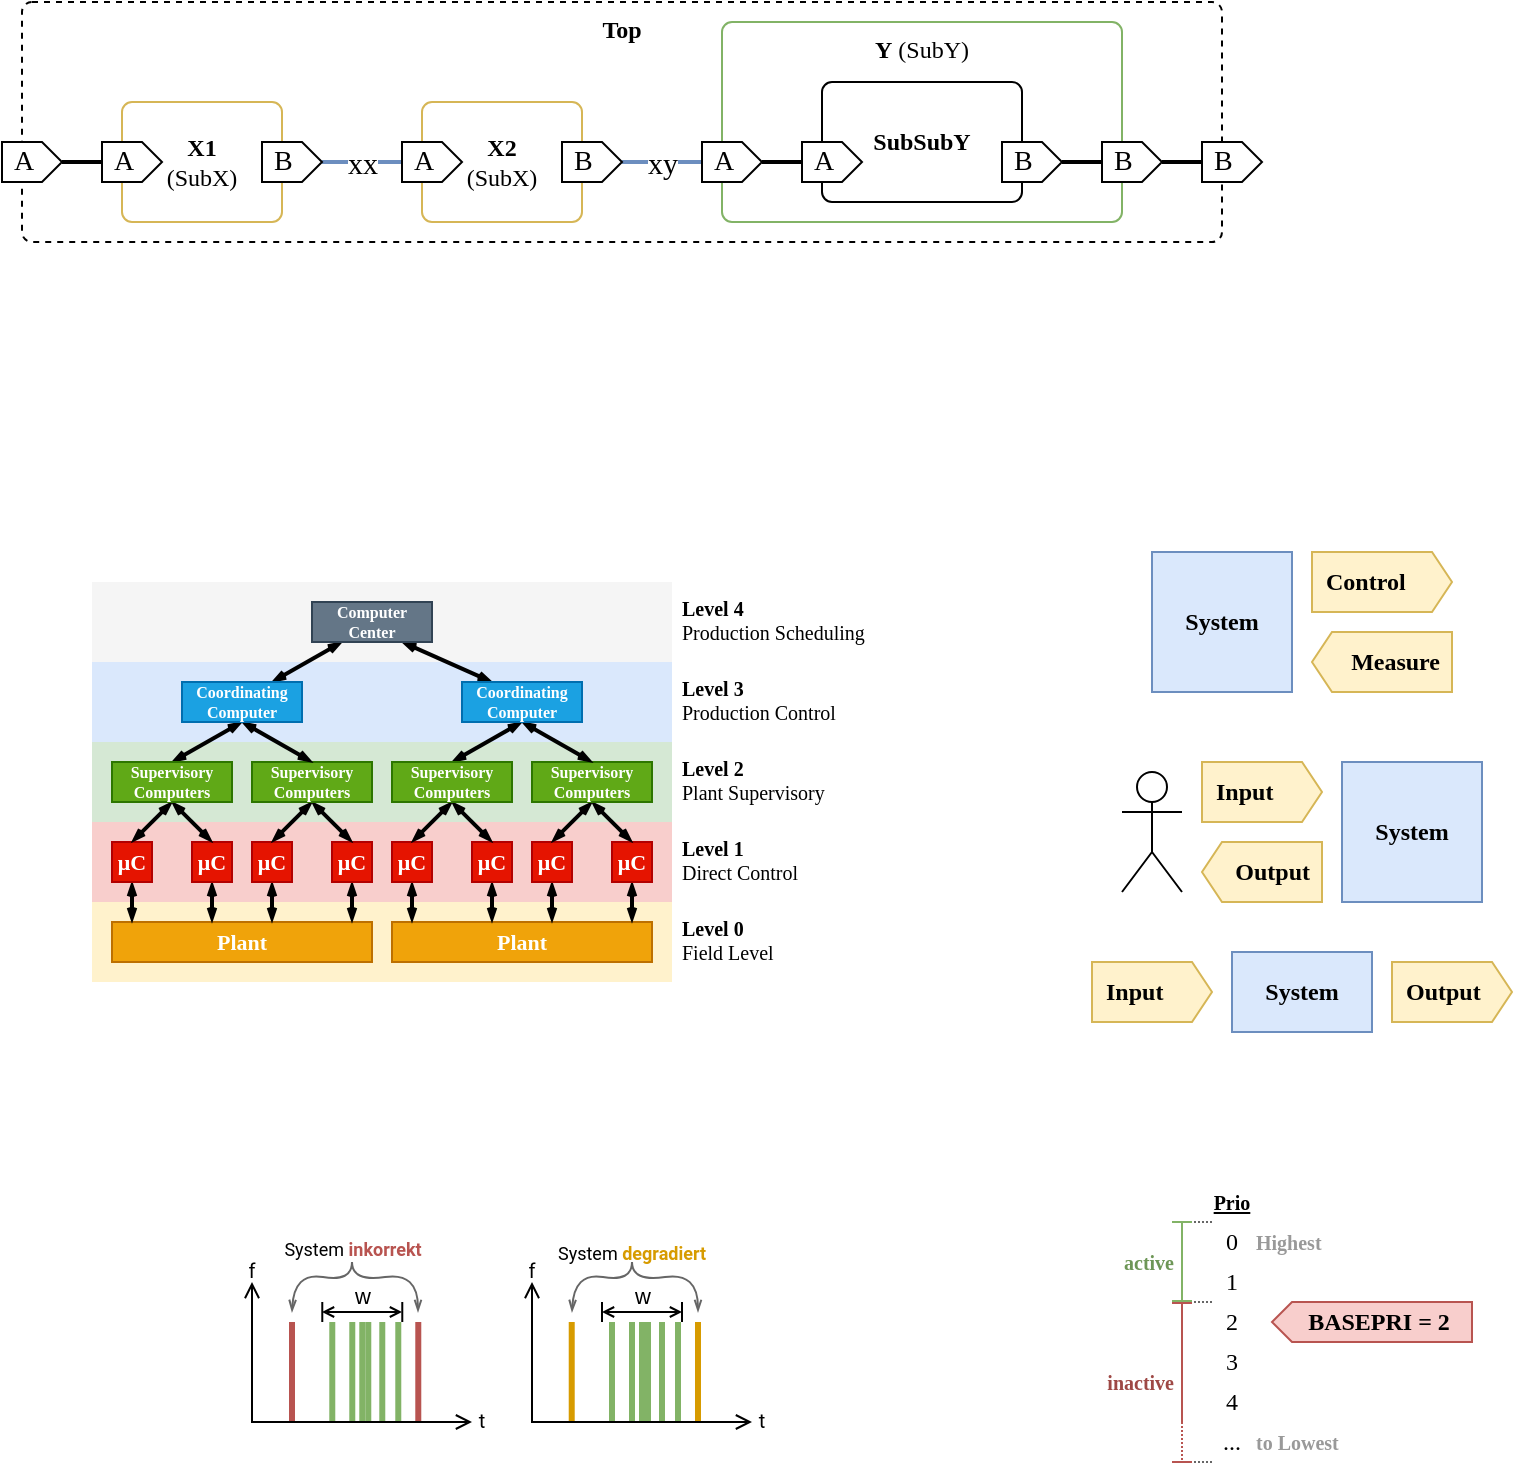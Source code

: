 <mxfile>
    <diagram id="V3HqiKd-JH3Gh6SyLHTc" name="Page-1">
        <mxGraphModel dx="397" dy="179" grid="1" gridSize="10" guides="1" tooltips="1" connect="1" arrows="1" fold="1" page="1" pageScale="1" pageWidth="827" pageHeight="1169" math="0" shadow="0">
            <root>
                <mxCell id="0"/>
                <mxCell id="1" parent="0"/>
                <mxCell id="UyANY9crpCaUTtqs_EAQ-15" value="" style="endArrow=none;html=1;rounded=0;startSize=4;endSize=4;fillColor=#d5e8d4;strokeColor=#82b366;strokeWidth=3;" parent="1" edge="1">
                    <mxGeometry width="50" height="50" relative="1" as="geometry">
                        <mxPoint x="340" y="720" as="sourcePoint"/>
                        <mxPoint x="340" y="670" as="targetPoint"/>
                    </mxGeometry>
                </mxCell>
                <mxCell id="UyANY9crpCaUTtqs_EAQ-17" value="" style="endArrow=none;html=1;rounded=0;startSize=4;endSize=4;fillColor=#ffe6cc;strokeColor=#d79b00;strokeWidth=3;" parent="1" edge="1">
                    <mxGeometry width="50" height="50" relative="1" as="geometry">
                        <mxPoint x="383" y="720" as="sourcePoint"/>
                        <mxPoint x="383" y="670" as="targetPoint"/>
                    </mxGeometry>
                </mxCell>
                <mxCell id="UyANY9crpCaUTtqs_EAQ-16" value="" style="endArrow=none;html=1;rounded=0;startSize=4;endSize=4;fillColor=#ffe6cc;strokeColor=#d79b00;strokeWidth=3;" parent="1" edge="1">
                    <mxGeometry width="50" height="50" relative="1" as="geometry">
                        <mxPoint x="319.86" y="720" as="sourcePoint"/>
                        <mxPoint x="319.86" y="670" as="targetPoint"/>
                    </mxGeometry>
                </mxCell>
                <mxCell id="UyANY9crpCaUTtqs_EAQ-10" value="" style="endArrow=none;html=1;rounded=0;startSize=4;endSize=4;fillColor=#d5e8d4;strokeColor=#82b366;strokeWidth=3;" parent="1" edge="1">
                    <mxGeometry width="50" height="50" relative="1" as="geometry">
                        <mxPoint x="350" y="720" as="sourcePoint"/>
                        <mxPoint x="350" y="670" as="targetPoint"/>
                    </mxGeometry>
                </mxCell>
                <mxCell id="UyANY9crpCaUTtqs_EAQ-11" value="" style="endArrow=none;html=1;rounded=0;startSize=4;endSize=4;fillColor=#d5e8d4;strokeColor=#82b366;strokeWidth=3;" parent="1" edge="1">
                    <mxGeometry width="50" height="50" relative="1" as="geometry">
                        <mxPoint x="355" y="720" as="sourcePoint"/>
                        <mxPoint x="355" y="670" as="targetPoint"/>
                    </mxGeometry>
                </mxCell>
                <mxCell id="UyANY9crpCaUTtqs_EAQ-12" value="" style="endArrow=none;html=1;rounded=0;startSize=4;endSize=4;fillColor=#d5e8d4;strokeColor=#82b366;strokeWidth=3;" parent="1" edge="1">
                    <mxGeometry width="50" height="50" relative="1" as="geometry">
                        <mxPoint x="358" y="720" as="sourcePoint"/>
                        <mxPoint x="358" y="670" as="targetPoint"/>
                    </mxGeometry>
                </mxCell>
                <mxCell id="UyANY9crpCaUTtqs_EAQ-13" value="" style="endArrow=none;html=1;rounded=0;startSize=4;endSize=4;fillColor=#d5e8d4;strokeColor=#82b366;strokeWidth=3;" parent="1" edge="1">
                    <mxGeometry width="50" height="50" relative="1" as="geometry">
                        <mxPoint x="365" y="720" as="sourcePoint"/>
                        <mxPoint x="365" y="670" as="targetPoint"/>
                    </mxGeometry>
                </mxCell>
                <mxCell id="UyANY9crpCaUTtqs_EAQ-14" value="" style="endArrow=none;html=1;rounded=0;startSize=4;endSize=4;fillColor=#d5e8d4;strokeColor=#82b366;strokeWidth=3;" parent="1" edge="1">
                    <mxGeometry width="50" height="50" relative="1" as="geometry">
                        <mxPoint x="373" y="720" as="sourcePoint"/>
                        <mxPoint x="373" y="670" as="targetPoint"/>
                    </mxGeometry>
                </mxCell>
                <mxCell id="0yi1-Wfi2QRWIN-qVs_s-95" value="" style="rounded=0;whiteSpace=wrap;html=1;verticalAlign=top;fontFamily=Cascadia Code;fontStyle=0;container=0;fillColor=#FFFFFF;strokeColor=none;absoluteArcSize=1;arcSize=10;" parent="1" vertex="1">
                    <mxGeometry x="570" y="280" width="230" height="80" as="geometry"/>
                </mxCell>
                <mxCell id="0yi1-Wfi2QRWIN-qVs_s-91" value="" style="rounded=0;whiteSpace=wrap;html=1;verticalAlign=top;fontFamily=Cascadia Code;fontStyle=0;container=0;fillColor=#FFFFFF;strokeColor=none;absoluteArcSize=1;arcSize=10;" parent="1" vertex="1">
                    <mxGeometry x="570" y="480" width="230" height="50" as="geometry"/>
                </mxCell>
                <mxCell id="0yi1-Wfi2QRWIN-qVs_s-1" value="" style="rounded=0;whiteSpace=wrap;html=1;fillColor=#FFF2CC;strokeColor=none;fillStyle=auto;gradientColor=none;shadow=0;strokeWidth=1;perimeterSpacing=0;" parent="1" vertex="1">
                    <mxGeometry x="80" y="460" width="290" height="40" as="geometry"/>
                </mxCell>
                <mxCell id="0yi1-Wfi2QRWIN-qVs_s-2" value="" style="rounded=0;whiteSpace=wrap;html=1;fillColor=#f8cecc;strokeColor=none;fillStyle=auto;shadow=0;strokeWidth=1;perimeterSpacing=0;" parent="1" vertex="1">
                    <mxGeometry x="80" y="420" width="290" height="40" as="geometry"/>
                </mxCell>
                <mxCell id="0yi1-Wfi2QRWIN-qVs_s-3" value="" style="rounded=0;whiteSpace=wrap;html=1;fillColor=#d5e8d4;strokeColor=none;fillStyle=auto;shadow=0;strokeWidth=1;perimeterSpacing=0;" parent="1" vertex="1">
                    <mxGeometry x="80" y="380" width="290" height="40" as="geometry"/>
                </mxCell>
                <mxCell id="0yi1-Wfi2QRWIN-qVs_s-4" value="" style="rounded=0;whiteSpace=wrap;html=1;fillColor=#dae8fc;strokeColor=none;fillStyle=auto;shadow=0;strokeWidth=1;perimeterSpacing=0;" parent="1" vertex="1">
                    <mxGeometry x="80" y="340" width="290" height="40" as="geometry"/>
                </mxCell>
                <mxCell id="0yi1-Wfi2QRWIN-qVs_s-5" value="" style="rounded=0;whiteSpace=wrap;html=1;fillColor=#f5f5f5;strokeColor=none;fillStyle=auto;shadow=0;strokeWidth=1;perimeterSpacing=0;fontColor=#333333;" parent="1" vertex="1">
                    <mxGeometry x="80" y="300" width="290" height="40" as="geometry"/>
                </mxCell>
                <mxCell id="0yi1-Wfi2QRWIN-qVs_s-7" value="Plant" style="rounded=0;whiteSpace=wrap;html=1;fillColor=#f0a30a;strokeColor=#BD7000;fillStyle=auto;shadow=0;strokeWidth=1;perimeterSpacing=0;fontColor=#FFFFFF;fontFamily=Cascadia Code;fontStyle=1;fontSize=11;" parent="1" vertex="1">
                    <mxGeometry x="90" y="470" width="130" height="20" as="geometry"/>
                </mxCell>
                <mxCell id="0yi1-Wfi2QRWIN-qVs_s-17" style="edgeStyle=elbowEdgeStyle;rounded=0;orthogonalLoop=1;jettySize=auto;html=1;exitX=0.5;exitY=1;exitDx=0;exitDy=0;fontFamily=Cascadia Code;fontSize=8;fontColor=#FFFFFF;startArrow=openThin;startFill=0;endArrow=openThin;endFill=0;strokeWidth=2;jumpSize=6;startSize=3;endSize=3;" parent="1" source="0yi1-Wfi2QRWIN-qVs_s-9" target="0yi1-Wfi2QRWIN-qVs_s-7" edge="1">
                    <mxGeometry relative="1" as="geometry"/>
                </mxCell>
                <mxCell id="0yi1-Wfi2QRWIN-qVs_s-9" value="μC" style="rounded=0;whiteSpace=wrap;html=1;fillColor=#e51400;strokeColor=#B20000;fillStyle=auto;shadow=0;strokeWidth=1;perimeterSpacing=0;fontColor=#ffffff;fontFamily=Cascadia Code;fontStyle=1;fontSize=11;" parent="1" vertex="1">
                    <mxGeometry x="90" y="430" width="20" height="20" as="geometry"/>
                </mxCell>
                <mxCell id="0yi1-Wfi2QRWIN-qVs_s-18" style="edgeStyle=elbowEdgeStyle;rounded=0;orthogonalLoop=1;jettySize=auto;html=1;exitX=0.5;exitY=1;exitDx=0;exitDy=0;fontFamily=Cascadia Code;fontSize=8;fontColor=#FFFFFF;startArrow=openThin;startFill=0;endArrow=openThin;endFill=0;strokeWidth=2;jumpSize=6;startSize=3;endSize=3;" parent="1" source="0yi1-Wfi2QRWIN-qVs_s-10" target="0yi1-Wfi2QRWIN-qVs_s-7" edge="1">
                    <mxGeometry relative="1" as="geometry"/>
                </mxCell>
                <mxCell id="0yi1-Wfi2QRWIN-qVs_s-10" value="μC" style="rounded=0;whiteSpace=wrap;html=1;fillColor=#e51400;strokeColor=#B20000;fillStyle=auto;shadow=0;strokeWidth=1;perimeterSpacing=0;fontColor=#ffffff;fontFamily=Cascadia Code;fontStyle=1;fontSize=11;" parent="1" vertex="1">
                    <mxGeometry x="130" y="430" width="20" height="20" as="geometry"/>
                </mxCell>
                <mxCell id="0yi1-Wfi2QRWIN-qVs_s-19" style="edgeStyle=elbowEdgeStyle;rounded=0;orthogonalLoop=1;jettySize=auto;html=1;exitX=0.5;exitY=1;exitDx=0;exitDy=0;fontFamily=Cascadia Code;fontSize=8;fontColor=#FFFFFF;startArrow=openThin;startFill=0;endArrow=openThin;endFill=0;strokeWidth=2;jumpSize=6;startSize=3;endSize=3;" parent="1" source="0yi1-Wfi2QRWIN-qVs_s-11" target="0yi1-Wfi2QRWIN-qVs_s-7" edge="1">
                    <mxGeometry relative="1" as="geometry"/>
                </mxCell>
                <mxCell id="0yi1-Wfi2QRWIN-qVs_s-11" value="μC" style="rounded=0;whiteSpace=wrap;html=1;fillColor=#e51400;strokeColor=#B20000;fillStyle=auto;shadow=0;strokeWidth=1;perimeterSpacing=0;fontColor=#ffffff;fontFamily=Cascadia Code;fontStyle=1;fontSize=11;" parent="1" vertex="1">
                    <mxGeometry x="160" y="430" width="20" height="20" as="geometry"/>
                </mxCell>
                <mxCell id="0yi1-Wfi2QRWIN-qVs_s-20" style="edgeStyle=elbowEdgeStyle;rounded=0;orthogonalLoop=1;jettySize=auto;html=1;exitX=0.5;exitY=1;exitDx=0;exitDy=0;fontFamily=Cascadia Code;fontSize=8;fontColor=#FFFFFF;startArrow=openThin;startFill=0;endArrow=openThin;endFill=0;strokeWidth=2;jumpSize=6;startSize=3;endSize=3;" parent="1" source="0yi1-Wfi2QRWIN-qVs_s-12" target="0yi1-Wfi2QRWIN-qVs_s-7" edge="1">
                    <mxGeometry relative="1" as="geometry"/>
                </mxCell>
                <mxCell id="0yi1-Wfi2QRWIN-qVs_s-12" value="μC" style="rounded=0;whiteSpace=wrap;html=1;fillColor=#e51400;strokeColor=#B20000;fillStyle=auto;shadow=0;strokeWidth=1;perimeterSpacing=0;fontColor=#ffffff;fontFamily=Cascadia Code;fontStyle=1;fontSize=11;" parent="1" vertex="1">
                    <mxGeometry x="200" y="430" width="20" height="20" as="geometry"/>
                </mxCell>
                <mxCell id="0yi1-Wfi2QRWIN-qVs_s-22" style="edgeStyle=none;rounded=0;orthogonalLoop=1;jettySize=auto;html=1;exitX=0.5;exitY=1;exitDx=0;exitDy=0;entryX=0.5;entryY=0;entryDx=0;entryDy=0;fontFamily=Cascadia Code;fontSize=8;fontColor=#FFFFFF;startArrow=openThin;startFill=0;endArrow=openThin;endFill=0;endSize=3;startSize=3;strokeWidth=2;" parent="1" source="0yi1-Wfi2QRWIN-qVs_s-13" target="0yi1-Wfi2QRWIN-qVs_s-11" edge="1">
                    <mxGeometry relative="1" as="geometry"/>
                </mxCell>
                <mxCell id="0yi1-Wfi2QRWIN-qVs_s-23" style="edgeStyle=none;rounded=0;orthogonalLoop=1;jettySize=auto;html=1;exitX=0.5;exitY=1;exitDx=0;exitDy=0;entryX=0.5;entryY=0;entryDx=0;entryDy=0;fontFamily=Cascadia Code;fontSize=8;fontColor=#FFFFFF;startArrow=openThin;startFill=0;endArrow=openThin;endFill=0;endSize=3;startSize=3;strokeWidth=2;" parent="1" source="0yi1-Wfi2QRWIN-qVs_s-13" target="0yi1-Wfi2QRWIN-qVs_s-12" edge="1">
                    <mxGeometry relative="1" as="geometry"/>
                </mxCell>
                <mxCell id="0yi1-Wfi2QRWIN-qVs_s-13" value="Supervisory&lt;br style=&quot;font-size: 8px;&quot;&gt;Computers" style="rounded=0;whiteSpace=wrap;html=1;fillColor=#60a917;strokeColor=#2D7600;fillStyle=auto;shadow=0;strokeWidth=1;perimeterSpacing=0;fontColor=#ffffff;fontFamily=Cascadia Code;fontStyle=1;fontSize=8;" parent="1" vertex="1">
                    <mxGeometry x="160" y="390" width="60" height="20" as="geometry"/>
                </mxCell>
                <mxCell id="0yi1-Wfi2QRWIN-qVs_s-15" style="rounded=0;orthogonalLoop=1;jettySize=auto;html=1;exitX=0.5;exitY=1;exitDx=0;exitDy=0;entryX=0.5;entryY=0;entryDx=0;entryDy=0;fontFamily=Cascadia Code;fontSize=8;fontColor=#FFFFFF;startArrow=openThin;startFill=0;endArrow=openThin;endFill=0;endSize=3;startSize=3;strokeWidth=2;" parent="1" source="0yi1-Wfi2QRWIN-qVs_s-14" target="0yi1-Wfi2QRWIN-qVs_s-9" edge="1">
                    <mxGeometry relative="1" as="geometry"/>
                </mxCell>
                <mxCell id="0yi1-Wfi2QRWIN-qVs_s-21" style="rounded=0;orthogonalLoop=1;jettySize=auto;html=1;exitX=0.5;exitY=1;exitDx=0;exitDy=0;entryX=0.5;entryY=0;entryDx=0;entryDy=0;fontFamily=Cascadia Code;fontSize=8;fontColor=#FFFFFF;startArrow=openThin;startFill=0;endArrow=openThin;endFill=0;endSize=3;startSize=3;strokeWidth=2;" parent="1" source="0yi1-Wfi2QRWIN-qVs_s-14" target="0yi1-Wfi2QRWIN-qVs_s-10" edge="1">
                    <mxGeometry relative="1" as="geometry"/>
                </mxCell>
                <mxCell id="0yi1-Wfi2QRWIN-qVs_s-25" style="edgeStyle=none;rounded=0;orthogonalLoop=1;jettySize=auto;html=1;exitX=0.5;exitY=0;exitDx=0;exitDy=0;entryX=0.5;entryY=1;entryDx=0;entryDy=0;fontFamily=Cascadia Code;fontSize=8;fontColor=#FFFFFF;startArrow=openThin;startFill=0;endArrow=openThin;endFill=0;strokeWidth=2;endSize=3;startSize=3;" parent="1" source="0yi1-Wfi2QRWIN-qVs_s-14" target="0yi1-Wfi2QRWIN-qVs_s-24" edge="1">
                    <mxGeometry relative="1" as="geometry"/>
                </mxCell>
                <mxCell id="0yi1-Wfi2QRWIN-qVs_s-14" value="Supervisory&lt;br style=&quot;font-size: 8px;&quot;&gt;Computers" style="rounded=0;whiteSpace=wrap;html=1;fillColor=#60a917;strokeColor=#2D7600;fillStyle=auto;shadow=0;strokeWidth=1;perimeterSpacing=0;fontColor=#ffffff;fontFamily=Cascadia Code;fontStyle=1;fontSize=8;" parent="1" vertex="1">
                    <mxGeometry x="90" y="390" width="60" height="20" as="geometry"/>
                </mxCell>
                <mxCell id="0yi1-Wfi2QRWIN-qVs_s-27" style="edgeStyle=none;rounded=0;orthogonalLoop=1;jettySize=auto;html=1;exitX=0.5;exitY=1;exitDx=0;exitDy=0;entryX=0.5;entryY=0;entryDx=0;entryDy=0;fontFamily=Cascadia Code;fontSize=8;fontColor=#FFFFFF;startArrow=openThin;startFill=0;endArrow=openThin;endFill=0;strokeWidth=2;endSize=3;startSize=3;" parent="1" source="0yi1-Wfi2QRWIN-qVs_s-24" target="0yi1-Wfi2QRWIN-qVs_s-13" edge="1">
                    <mxGeometry relative="1" as="geometry"/>
                </mxCell>
                <mxCell id="0yi1-Wfi2QRWIN-qVs_s-29" style="edgeStyle=none;rounded=0;orthogonalLoop=1;jettySize=auto;html=1;exitX=0.75;exitY=0;exitDx=0;exitDy=0;entryX=0.25;entryY=1;entryDx=0;entryDy=0;fontFamily=Cascadia Code;fontSize=8;fontColor=#FFFFFF;startArrow=openThin;startFill=0;endArrow=openThin;endFill=0;strokeWidth=2;endSize=3;startSize=3;" parent="1" source="0yi1-Wfi2QRWIN-qVs_s-24" target="0yi1-Wfi2QRWIN-qVs_s-28" edge="1">
                    <mxGeometry relative="1" as="geometry"/>
                </mxCell>
                <mxCell id="0yi1-Wfi2QRWIN-qVs_s-24" value="Coordinating&lt;br&gt;Computer" style="rounded=0;whiteSpace=wrap;html=1;fillColor=#1ba1e2;strokeColor=#006EAF;fillStyle=auto;shadow=0;strokeWidth=1;perimeterSpacing=0;fontColor=#ffffff;fontFamily=Cascadia Code;fontStyle=1;fontSize=8;" parent="1" vertex="1">
                    <mxGeometry x="125" y="350" width="60" height="20" as="geometry"/>
                </mxCell>
                <mxCell id="0yi1-Wfi2QRWIN-qVs_s-50" style="edgeStyle=none;rounded=0;jumpSize=6;orthogonalLoop=1;jettySize=auto;html=1;exitX=0.75;exitY=1;exitDx=0;exitDy=0;entryX=0.25;entryY=0;entryDx=0;entryDy=0;strokeWidth=2;fontFamily=Cascadia Code;fontSize=8;fontColor=#FFFFFF;startArrow=openThin;startFill=0;endArrow=openThin;endFill=0;startSize=3;endSize=3;" parent="1" source="0yi1-Wfi2QRWIN-qVs_s-28" target="0yi1-Wfi2QRWIN-qVs_s-49" edge="1">
                    <mxGeometry relative="1" as="geometry"/>
                </mxCell>
                <mxCell id="0yi1-Wfi2QRWIN-qVs_s-28" value="Computer&lt;br&gt;Center" style="rounded=0;whiteSpace=wrap;html=1;fillColor=#647687;strokeColor=#314354;fillStyle=auto;shadow=0;strokeWidth=1;perimeterSpacing=0;fontColor=#ffffff;fontFamily=Cascadia Code;fontStyle=1;fontSize=8;" parent="1" vertex="1">
                    <mxGeometry x="190" y="310" width="60" height="20" as="geometry"/>
                </mxCell>
                <mxCell id="0yi1-Wfi2QRWIN-qVs_s-32" value="Plant" style="rounded=0;whiteSpace=wrap;html=1;fillColor=#f0a30a;strokeColor=#BD7000;fillStyle=auto;shadow=0;strokeWidth=1;perimeterSpacing=0;fontColor=#FFFFFF;fontFamily=Cascadia Code;fontStyle=1;fontSize=11;" parent="1" vertex="1">
                    <mxGeometry x="230" y="470" width="130" height="20" as="geometry"/>
                </mxCell>
                <mxCell id="0yi1-Wfi2QRWIN-qVs_s-33" style="edgeStyle=elbowEdgeStyle;rounded=0;orthogonalLoop=1;jettySize=auto;html=1;exitX=0.5;exitY=1;exitDx=0;exitDy=0;fontFamily=Cascadia Code;fontSize=8;fontColor=#FFFFFF;startArrow=openThin;startFill=0;endArrow=openThin;endFill=0;strokeWidth=2;jumpSize=6;startSize=3;endSize=3;" parent="1" source="0yi1-Wfi2QRWIN-qVs_s-34" target="0yi1-Wfi2QRWIN-qVs_s-32" edge="1">
                    <mxGeometry relative="1" as="geometry"/>
                </mxCell>
                <mxCell id="0yi1-Wfi2QRWIN-qVs_s-34" value="μC" style="rounded=0;whiteSpace=wrap;html=1;fillColor=#e51400;strokeColor=#B20000;fillStyle=auto;shadow=0;strokeWidth=1;perimeterSpacing=0;fontColor=#ffffff;fontFamily=Cascadia Code;fontStyle=1;fontSize=11;" parent="1" vertex="1">
                    <mxGeometry x="230" y="430" width="20" height="20" as="geometry"/>
                </mxCell>
                <mxCell id="0yi1-Wfi2QRWIN-qVs_s-35" style="edgeStyle=elbowEdgeStyle;rounded=0;orthogonalLoop=1;jettySize=auto;html=1;exitX=0.5;exitY=1;exitDx=0;exitDy=0;fontFamily=Cascadia Code;fontSize=8;fontColor=#FFFFFF;startArrow=openThin;startFill=0;endArrow=openThin;endFill=0;strokeWidth=2;jumpSize=6;startSize=3;endSize=3;" parent="1" source="0yi1-Wfi2QRWIN-qVs_s-36" target="0yi1-Wfi2QRWIN-qVs_s-32" edge="1">
                    <mxGeometry relative="1" as="geometry"/>
                </mxCell>
                <mxCell id="0yi1-Wfi2QRWIN-qVs_s-36" value="μC" style="rounded=0;whiteSpace=wrap;html=1;fillColor=#e51400;strokeColor=#B20000;fillStyle=auto;shadow=0;strokeWidth=1;perimeterSpacing=0;fontColor=#ffffff;fontFamily=Cascadia Code;fontStyle=1;fontSize=11;" parent="1" vertex="1">
                    <mxGeometry x="270" y="430" width="20" height="20" as="geometry"/>
                </mxCell>
                <mxCell id="0yi1-Wfi2QRWIN-qVs_s-37" style="edgeStyle=elbowEdgeStyle;rounded=0;orthogonalLoop=1;jettySize=auto;html=1;exitX=0.5;exitY=1;exitDx=0;exitDy=0;fontFamily=Cascadia Code;fontSize=8;fontColor=#FFFFFF;startArrow=openThin;startFill=0;endArrow=openThin;endFill=0;strokeWidth=2;jumpSize=6;startSize=3;endSize=3;" parent="1" source="0yi1-Wfi2QRWIN-qVs_s-38" target="0yi1-Wfi2QRWIN-qVs_s-32" edge="1">
                    <mxGeometry relative="1" as="geometry"/>
                </mxCell>
                <mxCell id="0yi1-Wfi2QRWIN-qVs_s-38" value="μC" style="rounded=0;whiteSpace=wrap;html=1;fillColor=#e51400;strokeColor=#B20000;fillStyle=auto;shadow=0;strokeWidth=1;perimeterSpacing=0;fontColor=#ffffff;fontFamily=Cascadia Code;fontStyle=1;fontSize=11;" parent="1" vertex="1">
                    <mxGeometry x="300" y="430" width="20" height="20" as="geometry"/>
                </mxCell>
                <mxCell id="0yi1-Wfi2QRWIN-qVs_s-39" style="edgeStyle=elbowEdgeStyle;rounded=0;orthogonalLoop=1;jettySize=auto;html=1;exitX=0.5;exitY=1;exitDx=0;exitDy=0;fontFamily=Cascadia Code;fontSize=8;fontColor=#FFFFFF;startArrow=openThin;startFill=0;endArrow=openThin;endFill=0;strokeWidth=2;jumpSize=6;startSize=3;endSize=3;" parent="1" source="0yi1-Wfi2QRWIN-qVs_s-40" target="0yi1-Wfi2QRWIN-qVs_s-32" edge="1">
                    <mxGeometry relative="1" as="geometry"/>
                </mxCell>
                <mxCell id="0yi1-Wfi2QRWIN-qVs_s-40" value="μC" style="rounded=0;whiteSpace=wrap;html=1;fillColor=#e51400;strokeColor=#B20000;fillStyle=auto;shadow=0;strokeWidth=1;perimeterSpacing=0;fontColor=#ffffff;fontFamily=Cascadia Code;fontStyle=1;fontSize=11;" parent="1" vertex="1">
                    <mxGeometry x="340" y="430" width="20" height="20" as="geometry"/>
                </mxCell>
                <mxCell id="0yi1-Wfi2QRWIN-qVs_s-41" style="edgeStyle=none;rounded=0;orthogonalLoop=1;jettySize=auto;html=1;exitX=0.5;exitY=1;exitDx=0;exitDy=0;entryX=0.5;entryY=0;entryDx=0;entryDy=0;fontFamily=Cascadia Code;fontSize=8;fontColor=#FFFFFF;startArrow=openThin;startFill=0;endArrow=openThin;endFill=0;endSize=3;startSize=3;strokeWidth=2;" parent="1" source="0yi1-Wfi2QRWIN-qVs_s-43" target="0yi1-Wfi2QRWIN-qVs_s-38" edge="1">
                    <mxGeometry relative="1" as="geometry"/>
                </mxCell>
                <mxCell id="0yi1-Wfi2QRWIN-qVs_s-42" style="edgeStyle=none;rounded=0;orthogonalLoop=1;jettySize=auto;html=1;exitX=0.5;exitY=1;exitDx=0;exitDy=0;entryX=0.5;entryY=0;entryDx=0;entryDy=0;fontFamily=Cascadia Code;fontSize=8;fontColor=#FFFFFF;startArrow=openThin;startFill=0;endArrow=openThin;endFill=0;endSize=3;startSize=3;strokeWidth=2;" parent="1" source="0yi1-Wfi2QRWIN-qVs_s-43" target="0yi1-Wfi2QRWIN-qVs_s-40" edge="1">
                    <mxGeometry relative="1" as="geometry"/>
                </mxCell>
                <mxCell id="0yi1-Wfi2QRWIN-qVs_s-43" value="Supervisory&lt;br style=&quot;font-size: 8px;&quot;&gt;Computers" style="rounded=0;whiteSpace=wrap;html=1;fillColor=#60a917;strokeColor=#2D7600;fillStyle=auto;shadow=0;strokeWidth=1;perimeterSpacing=0;fontColor=#ffffff;fontFamily=Cascadia Code;fontStyle=1;fontSize=8;" parent="1" vertex="1">
                    <mxGeometry x="300" y="390" width="60" height="20" as="geometry"/>
                </mxCell>
                <mxCell id="0yi1-Wfi2QRWIN-qVs_s-44" style="rounded=0;orthogonalLoop=1;jettySize=auto;html=1;exitX=0.5;exitY=1;exitDx=0;exitDy=0;entryX=0.5;entryY=0;entryDx=0;entryDy=0;fontFamily=Cascadia Code;fontSize=8;fontColor=#FFFFFF;startArrow=openThin;startFill=0;endArrow=openThin;endFill=0;endSize=3;startSize=3;strokeWidth=2;" parent="1" source="0yi1-Wfi2QRWIN-qVs_s-47" target="0yi1-Wfi2QRWIN-qVs_s-34" edge="1">
                    <mxGeometry relative="1" as="geometry"/>
                </mxCell>
                <mxCell id="0yi1-Wfi2QRWIN-qVs_s-45" style="rounded=0;orthogonalLoop=1;jettySize=auto;html=1;exitX=0.5;exitY=1;exitDx=0;exitDy=0;entryX=0.5;entryY=0;entryDx=0;entryDy=0;fontFamily=Cascadia Code;fontSize=8;fontColor=#FFFFFF;startArrow=openThin;startFill=0;endArrow=openThin;endFill=0;endSize=3;startSize=3;strokeWidth=2;" parent="1" source="0yi1-Wfi2QRWIN-qVs_s-47" target="0yi1-Wfi2QRWIN-qVs_s-36" edge="1">
                    <mxGeometry relative="1" as="geometry"/>
                </mxCell>
                <mxCell id="0yi1-Wfi2QRWIN-qVs_s-46" style="edgeStyle=none;rounded=0;orthogonalLoop=1;jettySize=auto;html=1;exitX=0.5;exitY=0;exitDx=0;exitDy=0;entryX=0.5;entryY=1;entryDx=0;entryDy=0;fontFamily=Cascadia Code;fontSize=8;fontColor=#FFFFFF;startArrow=openThin;startFill=0;endArrow=openThin;endFill=0;strokeWidth=2;endSize=3;startSize=3;" parent="1" source="0yi1-Wfi2QRWIN-qVs_s-47" target="0yi1-Wfi2QRWIN-qVs_s-49" edge="1">
                    <mxGeometry relative="1" as="geometry"/>
                </mxCell>
                <mxCell id="0yi1-Wfi2QRWIN-qVs_s-47" value="Supervisory&lt;br style=&quot;font-size: 8px;&quot;&gt;Computers" style="rounded=0;whiteSpace=wrap;html=1;fillColor=#60a917;strokeColor=#2D7600;fillStyle=auto;shadow=0;strokeWidth=1;perimeterSpacing=0;fontColor=#ffffff;fontFamily=Cascadia Code;fontStyle=1;fontSize=8;" parent="1" vertex="1">
                    <mxGeometry x="230" y="390" width="60" height="20" as="geometry"/>
                </mxCell>
                <mxCell id="0yi1-Wfi2QRWIN-qVs_s-48" style="edgeStyle=none;rounded=0;orthogonalLoop=1;jettySize=auto;html=1;exitX=0.5;exitY=1;exitDx=0;exitDy=0;entryX=0.5;entryY=0;entryDx=0;entryDy=0;fontFamily=Cascadia Code;fontSize=8;fontColor=#FFFFFF;startArrow=openThin;startFill=0;endArrow=openThin;endFill=0;strokeWidth=2;endSize=3;startSize=3;" parent="1" source="0yi1-Wfi2QRWIN-qVs_s-49" target="0yi1-Wfi2QRWIN-qVs_s-43" edge="1">
                    <mxGeometry relative="1" as="geometry"/>
                </mxCell>
                <mxCell id="0yi1-Wfi2QRWIN-qVs_s-49" value="Coordinating&lt;br&gt;Computer" style="rounded=0;whiteSpace=wrap;html=1;fillColor=#1ba1e2;strokeColor=#006EAF;fillStyle=auto;shadow=0;strokeWidth=1;perimeterSpacing=0;fontColor=#ffffff;fontFamily=Cascadia Code;fontStyle=1;fontSize=8;" parent="1" vertex="1">
                    <mxGeometry x="265" y="350" width="60" height="20" as="geometry"/>
                </mxCell>
                <mxCell id="0yi1-Wfi2QRWIN-qVs_s-58" value="&lt;span style=&quot;font-size: 10px;&quot;&gt;Level 4&lt;br style=&quot;font-size: 10px;&quot;&gt;&lt;span style=&quot;font-weight: normal; font-size: 10px;&quot;&gt;Production Scheduling&lt;/span&gt;&lt;br style=&quot;font-size: 10px;&quot;&gt;&lt;/span&gt;" style="text;html=1;strokeColor=none;fillColor=none;align=left;verticalAlign=middle;whiteSpace=wrap;rounded=0;shadow=0;fillStyle=auto;strokeWidth=1;spacingLeft=5;fontFamily=Cascadia Code;fontSize=10;spacing=0;spacingBottom=0;spacingTop=-2;fontStyle=1" parent="1" vertex="1">
                    <mxGeometry x="370" y="300" width="130" height="40" as="geometry"/>
                </mxCell>
                <mxCell id="0yi1-Wfi2QRWIN-qVs_s-59" value="Input" style="html=1;shadow=0;dashed=0;align=left;verticalAlign=middle;shape=mxgraph.arrows2.arrow;dy=0;dx=10;notch=0;rounded=0;fillStyle=auto;strokeWidth=1;fontFamily=Cascadia Code;fontSize=12;spacingLeft=5;fillColor=#fff2cc;strokeColor=#d6b656;fontStyle=1" parent="1" vertex="1">
                    <mxGeometry x="580" y="490" width="60" height="30" as="geometry"/>
                </mxCell>
                <mxCell id="0yi1-Wfi2QRWIN-qVs_s-60" value="Top" style="rounded=1;whiteSpace=wrap;html=1;fontFamily=Cascadia Code;dashed=1;verticalAlign=top;absoluteArcSize=1;arcSize=10;fontStyle=1" parent="1" vertex="1">
                    <mxGeometry x="45" y="10" width="600" height="120" as="geometry"/>
                </mxCell>
                <mxCell id="0yi1-Wfi2QRWIN-qVs_s-61" value="&lt;b&gt;Y&lt;/b&gt;&amp;nbsp;(SubY)" style="rounded=1;whiteSpace=wrap;html=1;verticalAlign=top;fontFamily=Cascadia Code;fontStyle=0;container=0;fillColor=#FFFFFF;strokeColor=#82b366;absoluteArcSize=1;arcSize=10;" parent="1" vertex="1">
                    <mxGeometry x="395" y="20" width="200" height="100" as="geometry"/>
                </mxCell>
                <mxCell id="0yi1-Wfi2QRWIN-qVs_s-62" value="SubSubY" style="rounded=1;whiteSpace=wrap;html=1;fontFamily=Cascadia Code;container=0;absoluteArcSize=1;arcSize=10;fontStyle=1" parent="1" vertex="1">
                    <mxGeometry x="445" y="50" width="100" height="60" as="geometry"/>
                </mxCell>
                <mxCell id="0yi1-Wfi2QRWIN-qVs_s-63" value="X1&lt;br&gt;&lt;span style=&quot;font-weight: normal;&quot;&gt;(SubX)&lt;/span&gt;" style="rounded=1;whiteSpace=wrap;html=1;fontFamily=Cascadia Code;fillColor=#FFFFFF;strokeColor=#d6b656;fontStyle=1;absoluteArcSize=1;arcSize=10;" parent="1" vertex="1">
                    <mxGeometry x="95" y="60" width="80" height="60" as="geometry"/>
                </mxCell>
                <mxCell id="0yi1-Wfi2QRWIN-qVs_s-64" style="edgeStyle=orthogonalEdgeStyle;rounded=0;orthogonalLoop=1;jettySize=auto;html=1;exitX=1;exitY=0.5;exitDx=0;exitDy=0;strokeWidth=2;fontFamily=Cascadia Code;endArrow=none;endFill=0;exitPerimeter=0;entryX=0;entryY=0.5;entryDx=0;entryDy=0;entryPerimeter=0;" parent="1" source="0yi1-Wfi2QRWIN-qVs_s-68" target="0yi1-Wfi2QRWIN-qVs_s-69" edge="1">
                    <mxGeometry relative="1" as="geometry">
                        <mxPoint x="65" y="110" as="targetPoint"/>
                    </mxGeometry>
                </mxCell>
                <mxCell id="0yi1-Wfi2QRWIN-qVs_s-65" value="xx" style="edgeStyle=orthogonalEdgeStyle;rounded=0;orthogonalLoop=1;jettySize=auto;html=1;exitX=1;exitY=0.5;exitDx=0;exitDy=0;entryX=0;entryY=0.5;entryDx=0;entryDy=0;strokeWidth=2;fontFamily=Cascadia Code;endArrow=none;endFill=0;fontSize=15;fillColor=#dae8fc;strokeColor=#6c8ebf;exitPerimeter=0;entryPerimeter=0;" parent="1" source="0yi1-Wfi2QRWIN-qVs_s-70" target="0yi1-Wfi2QRWIN-qVs_s-72" edge="1">
                    <mxGeometry relative="1" as="geometry"/>
                </mxCell>
                <mxCell id="0yi1-Wfi2QRWIN-qVs_s-66" value="xy" style="edgeStyle=orthogonalEdgeStyle;rounded=0;orthogonalLoop=1;jettySize=auto;html=1;exitX=1;exitY=0.5;exitDx=0;exitDy=0;strokeWidth=2;fontFamily=Cascadia Code;fontSize=15;endArrow=none;endFill=0;fillColor=#dae8fc;strokeColor=#6c8ebf;exitPerimeter=0;entryX=0;entryY=0.5;entryDx=0;entryDy=0;entryPerimeter=0;" parent="1" source="0yi1-Wfi2QRWIN-qVs_s-73" target="0yi1-Wfi2QRWIN-qVs_s-74" edge="1">
                    <mxGeometry relative="1" as="geometry">
                        <mxPoint x="375" y="120" as="targetPoint"/>
                    </mxGeometry>
                </mxCell>
                <mxCell id="0yi1-Wfi2QRWIN-qVs_s-67" style="edgeStyle=orthogonalEdgeStyle;rounded=0;orthogonalLoop=1;jettySize=auto;html=1;exitX=1;exitY=0.5;exitDx=0;exitDy=0;entryX=0;entryY=0.5;entryDx=0;entryDy=0;endArrow=none;endFill=0;strokeWidth=2;fontFamily=Cascadia Code;exitPerimeter=0;entryPerimeter=0;" parent="1" source="0yi1-Wfi2QRWIN-qVs_s-74" target="0yi1-Wfi2QRWIN-qVs_s-76" edge="1">
                    <mxGeometry relative="1" as="geometry">
                        <Array as="points">
                            <mxPoint x="425" y="90"/>
                            <mxPoint x="425" y="90"/>
                        </Array>
                    </mxGeometry>
                </mxCell>
                <mxCell id="0yi1-Wfi2QRWIN-qVs_s-68" value="A" style="html=1;shadow=0;dashed=0;align=left;verticalAlign=top;shape=mxgraph.arrows2.arrow;dy=0;dx=10;notch=0;rounded=0;fillStyle=auto;strokeWidth=1;fontFamily=Cascadia Code;fontSize=14;spacingLeft=4;spacingTop=-5;spacingBottom=0;" parent="1" vertex="1">
                    <mxGeometry x="35" y="80" width="30" height="20" as="geometry"/>
                </mxCell>
                <mxCell id="0yi1-Wfi2QRWIN-qVs_s-69" value="A" style="html=1;shadow=0;dashed=0;align=left;verticalAlign=top;shape=mxgraph.arrows2.arrow;dy=0;dx=10;notch=0;rounded=0;fillStyle=auto;strokeWidth=1;fontFamily=Cascadia Code;fontSize=14;spacingLeft=4;spacingTop=-5;spacingBottom=0;" parent="1" vertex="1">
                    <mxGeometry x="85" y="80" width="30" height="20" as="geometry"/>
                </mxCell>
                <mxCell id="0yi1-Wfi2QRWIN-qVs_s-70" value="B" style="html=1;shadow=0;dashed=0;align=left;verticalAlign=top;shape=mxgraph.arrows2.arrow;dy=0;dx=10;notch=0;rounded=0;fillStyle=auto;strokeWidth=1;fontFamily=Cascadia Code;fontSize=14;spacingLeft=4;spacingTop=-5;spacingBottom=0;" parent="1" vertex="1">
                    <mxGeometry x="165" y="80" width="30" height="20" as="geometry"/>
                </mxCell>
                <mxCell id="0yi1-Wfi2QRWIN-qVs_s-71" value="X2&lt;br&gt;&lt;span style=&quot;font-weight: normal;&quot;&gt;(SubX)&lt;/span&gt;" style="rounded=1;whiteSpace=wrap;html=1;fontFamily=Cascadia Code;fillColor=#FFFFFF;strokeColor=#d6b656;fontStyle=1;absoluteArcSize=1;arcSize=10;" parent="1" vertex="1">
                    <mxGeometry x="245" y="60" width="80" height="60" as="geometry"/>
                </mxCell>
                <mxCell id="0yi1-Wfi2QRWIN-qVs_s-72" value="A" style="html=1;shadow=0;dashed=0;align=left;verticalAlign=top;shape=mxgraph.arrows2.arrow;dy=0;dx=10;notch=0;rounded=0;fillStyle=auto;strokeWidth=1;fontFamily=Cascadia Code;fontSize=14;spacingLeft=4;spacingTop=-5;spacingBottom=0;" parent="1" vertex="1">
                    <mxGeometry x="235" y="80" width="30" height="20" as="geometry"/>
                </mxCell>
                <mxCell id="0yi1-Wfi2QRWIN-qVs_s-73" value="B" style="html=1;shadow=0;dashed=0;align=left;verticalAlign=top;shape=mxgraph.arrows2.arrow;dy=0;dx=10;notch=0;rounded=0;fillStyle=auto;strokeWidth=1;fontFamily=Cascadia Code;fontSize=14;spacingLeft=4;spacingTop=-5;spacingBottom=0;" parent="1" vertex="1">
                    <mxGeometry x="315" y="80" width="30" height="20" as="geometry"/>
                </mxCell>
                <mxCell id="0yi1-Wfi2QRWIN-qVs_s-74" value="A" style="html=1;shadow=0;dashed=0;align=left;verticalAlign=top;shape=mxgraph.arrows2.arrow;dy=0;dx=10;notch=0;rounded=0;fillStyle=auto;strokeWidth=1;fontFamily=Cascadia Code;fontSize=14;spacingLeft=4;spacingTop=-5;spacingBottom=0;" parent="1" vertex="1">
                    <mxGeometry x="385" y="80" width="30" height="20" as="geometry"/>
                </mxCell>
                <mxCell id="0yi1-Wfi2QRWIN-qVs_s-75" value="B" style="html=1;shadow=0;dashed=0;align=left;verticalAlign=top;shape=mxgraph.arrows2.arrow;dy=0;dx=10;notch=0;rounded=0;fillStyle=auto;strokeWidth=1;fontFamily=Cascadia Code;fontSize=14;spacingLeft=4;spacingTop=-5;spacingBottom=0;" parent="1" vertex="1">
                    <mxGeometry x="535" y="80" width="30" height="20" as="geometry"/>
                </mxCell>
                <mxCell id="0yi1-Wfi2QRWIN-qVs_s-76" value="A" style="html=1;shadow=0;dashed=0;align=left;verticalAlign=top;shape=mxgraph.arrows2.arrow;dy=0;dx=10;notch=0;rounded=0;fillStyle=auto;strokeWidth=1;fontFamily=Cascadia Code;fontSize=14;spacingLeft=4;spacingTop=-5;spacingBottom=0;" parent="1" vertex="1">
                    <mxGeometry x="435" y="80" width="30" height="20" as="geometry"/>
                </mxCell>
                <mxCell id="0yi1-Wfi2QRWIN-qVs_s-77" style="edgeStyle=orthogonalEdgeStyle;rounded=0;orthogonalLoop=1;jettySize=auto;html=1;endArrow=none;endFill=0;strokeWidth=2;fontFamily=Cascadia Code;exitX=0;exitY=0.5;exitDx=0;exitDy=0;exitPerimeter=0;entryX=1;entryY=0.5;entryDx=0;entryDy=0;entryPerimeter=0;" parent="1" source="0yi1-Wfi2QRWIN-qVs_s-78" target="0yi1-Wfi2QRWIN-qVs_s-75" edge="1">
                    <mxGeometry relative="1" as="geometry">
                        <mxPoint x="425" y="100" as="sourcePoint"/>
                        <mxPoint x="635" y="140" as="targetPoint"/>
                        <Array as="points"/>
                    </mxGeometry>
                </mxCell>
                <mxCell id="0yi1-Wfi2QRWIN-qVs_s-78" value="B" style="html=1;shadow=0;dashed=0;align=left;verticalAlign=top;shape=mxgraph.arrows2.arrow;dy=0;dx=10;notch=0;rounded=0;fillStyle=auto;strokeWidth=1;fontFamily=Cascadia Code;fontSize=14;spacingLeft=4;spacingTop=-5;spacingBottom=0;" parent="1" vertex="1">
                    <mxGeometry x="585" y="80" width="30" height="20" as="geometry"/>
                </mxCell>
                <mxCell id="0yi1-Wfi2QRWIN-qVs_s-79" value="B" style="html=1;shadow=0;dashed=0;align=left;verticalAlign=top;shape=mxgraph.arrows2.arrow;dy=0;dx=10;notch=0;rounded=0;fillStyle=auto;strokeWidth=1;fontFamily=Cascadia Code;fontSize=14;spacingLeft=4;spacingTop=-5;spacingBottom=0;" parent="1" vertex="1">
                    <mxGeometry x="635" y="80" width="30" height="20" as="geometry"/>
                </mxCell>
                <mxCell id="0yi1-Wfi2QRWIN-qVs_s-80" style="edgeStyle=orthogonalEdgeStyle;rounded=0;orthogonalLoop=1;jettySize=auto;html=1;endArrow=none;endFill=0;strokeWidth=2;fontFamily=Cascadia Code;exitX=1;exitY=0.5;exitDx=0;exitDy=0;exitPerimeter=0;entryX=0;entryY=0.5;entryDx=0;entryDy=0;entryPerimeter=0;" parent="1" source="0yi1-Wfi2QRWIN-qVs_s-78" target="0yi1-Wfi2QRWIN-qVs_s-79" edge="1">
                    <mxGeometry relative="1" as="geometry">
                        <mxPoint x="595" y="100" as="sourcePoint"/>
                        <mxPoint x="575" y="100" as="targetPoint"/>
                        <Array as="points"/>
                    </mxGeometry>
                </mxCell>
                <mxCell id="0yi1-Wfi2QRWIN-qVs_s-81" value="Output" style="html=1;shadow=0;dashed=0;align=left;verticalAlign=middle;shape=mxgraph.arrows2.arrow;dy=0;dx=10;notch=0;rounded=0;fillStyle=auto;strokeWidth=1;fontFamily=Cascadia Code;fontSize=12;spacingLeft=5;fillColor=#fff2cc;strokeColor=#d6b656;fontStyle=1" parent="1" vertex="1">
                    <mxGeometry x="730" y="490" width="60" height="30" as="geometry"/>
                </mxCell>
                <mxCell id="0yi1-Wfi2QRWIN-qVs_s-84" value="System" style="rounded=0;whiteSpace=wrap;html=1;fontFamily=Cascadia Code;fillColor=#dae8fc;strokeColor=#6c8ebf;fontStyle=1;absoluteArcSize=1;arcSize=10;" parent="1" vertex="1">
                    <mxGeometry x="650" y="485" width="70" height="40" as="geometry"/>
                </mxCell>
                <mxCell id="0yi1-Wfi2QRWIN-qVs_s-85" value="Measure" style="html=1;shadow=0;dashed=0;align=right;verticalAlign=middle;shape=mxgraph.arrows2.arrow;dy=0;dx=10;notch=0;rounded=0;fillStyle=auto;strokeWidth=1;fontFamily=Cascadia Code;fontSize=12;spacingLeft=0;fillColor=#fff2cc;strokeColor=#d6b656;fontStyle=1;flipH=1;spacingRight=5;" parent="1" vertex="1">
                    <mxGeometry x="690" y="325" width="70" height="30" as="geometry"/>
                </mxCell>
                <mxCell id="0yi1-Wfi2QRWIN-qVs_s-86" value="Control" style="html=1;shadow=0;dashed=0;align=left;verticalAlign=middle;shape=mxgraph.arrows2.arrow;dy=0;dx=10;notch=0;rounded=0;fillStyle=auto;strokeWidth=1;fontFamily=Cascadia Code;fontSize=12;spacingLeft=5;fillColor=#fff2cc;strokeColor=#d6b656;fontStyle=1" parent="1" vertex="1">
                    <mxGeometry x="690" y="285" width="70" height="30" as="geometry"/>
                </mxCell>
                <mxCell id="0yi1-Wfi2QRWIN-qVs_s-87" value="System" style="rounded=0;whiteSpace=wrap;html=1;fontFamily=Cascadia Code;fillColor=#dae8fc;strokeColor=#6c8ebf;fontStyle=1;absoluteArcSize=1;arcSize=10;" parent="1" vertex="1">
                    <mxGeometry x="610" y="285" width="70" height="70" as="geometry"/>
                </mxCell>
                <mxCell id="0yi1-Wfi2QRWIN-qVs_s-94" value="" style="rounded=0;whiteSpace=wrap;html=1;verticalAlign=top;fontFamily=Cascadia Code;fontStyle=0;container=0;fillColor=#FFFFFF;strokeColor=none;absoluteArcSize=1;arcSize=10;" parent="1" vertex="1">
                    <mxGeometry x="570" y="385" width="230" height="80" as="geometry"/>
                </mxCell>
                <mxCell id="0yi1-Wfi2QRWIN-qVs_s-88" value="Output" style="html=1;shadow=0;dashed=0;align=right;verticalAlign=middle;shape=mxgraph.arrows2.arrow;dy=0;dx=10;notch=0;rounded=0;fillStyle=auto;strokeWidth=1;fontFamily=Cascadia Code;fontSize=12;spacingLeft=0;fillColor=#fff2cc;strokeColor=#d6b656;fontStyle=1;flipH=1;spacingRight=5;" parent="1" vertex="1">
                    <mxGeometry x="635" y="430" width="60" height="30" as="geometry"/>
                </mxCell>
                <mxCell id="0yi1-Wfi2QRWIN-qVs_s-89" value="Input" style="html=1;shadow=0;dashed=0;align=left;verticalAlign=middle;shape=mxgraph.arrows2.arrow;dy=0;dx=10;notch=0;rounded=0;fillStyle=auto;strokeWidth=1;fontFamily=Cascadia Code;fontSize=12;spacingLeft=5;fillColor=#fff2cc;strokeColor=#d6b656;fontStyle=1" parent="1" vertex="1">
                    <mxGeometry x="635" y="390" width="60" height="30" as="geometry"/>
                </mxCell>
                <mxCell id="0yi1-Wfi2QRWIN-qVs_s-90" value="System" style="rounded=0;whiteSpace=wrap;html=1;fontFamily=Cascadia Code;fillColor=#dae8fc;strokeColor=#6c8ebf;fontStyle=1;absoluteArcSize=1;arcSize=10;" parent="1" vertex="1">
                    <mxGeometry x="705" y="390" width="70" height="70" as="geometry"/>
                </mxCell>
                <mxCell id="0yi1-Wfi2QRWIN-qVs_s-92" value="" style="shape=umlActor;verticalLabelPosition=bottom;verticalAlign=top;html=1;outlineConnect=0;rounded=0;shadow=0;fillStyle=auto;strokeWidth=1;fontFamily=Cascadia Code;fontSize=12;" parent="1" vertex="1">
                    <mxGeometry x="595" y="395" width="30" height="60" as="geometry"/>
                </mxCell>
                <mxCell id="0yi1-Wfi2QRWIN-qVs_s-101" value="&lt;span style=&quot;font-size: 10px;&quot;&gt;Level 3&lt;br style=&quot;font-size: 10px;&quot;&gt;&lt;span style=&quot;font-weight: 400; font-size: 10px;&quot;&gt;Production Control&lt;/span&gt;&lt;br style=&quot;font-size: 10px;&quot;&gt;&lt;/span&gt;" style="text;html=1;strokeColor=none;fillColor=none;align=left;verticalAlign=middle;whiteSpace=wrap;rounded=0;shadow=0;fillStyle=auto;strokeWidth=1;spacingLeft=5;fontFamily=Cascadia Code;fontSize=10;spacing=0;spacingBottom=0;spacingTop=-2;fontStyle=1" parent="1" vertex="1">
                    <mxGeometry x="370" y="340" width="130" height="40" as="geometry"/>
                </mxCell>
                <mxCell id="0yi1-Wfi2QRWIN-qVs_s-102" value="&lt;span style=&quot;font-size: 10px;&quot;&gt;Level 2&lt;br style=&quot;font-size: 10px;&quot;&gt;&lt;span style=&quot;font-weight: normal; font-size: 10px;&quot;&gt;Plant Supervisory&lt;/span&gt;&lt;br style=&quot;font-size: 10px;&quot;&gt;&lt;/span&gt;" style="text;html=1;strokeColor=none;fillColor=none;align=left;verticalAlign=middle;whiteSpace=wrap;rounded=0;shadow=0;fillStyle=auto;strokeWidth=1;spacingLeft=5;fontFamily=Cascadia Code;fontSize=10;spacing=0;spacingBottom=0;spacingTop=-2;fontStyle=1" parent="1" vertex="1">
                    <mxGeometry x="370" y="380" width="130" height="40" as="geometry"/>
                </mxCell>
                <mxCell id="0yi1-Wfi2QRWIN-qVs_s-103" value="&lt;span style=&quot;font-size: 10px;&quot;&gt;Level 1&lt;br style=&quot;font-size: 10px;&quot;&gt;&lt;span style=&quot;font-weight: 400; font-size: 10px;&quot;&gt;Direct Control&lt;/span&gt;&lt;br style=&quot;font-size: 10px;&quot;&gt;&lt;/span&gt;" style="text;html=1;strokeColor=none;fillColor=none;align=left;verticalAlign=middle;whiteSpace=wrap;rounded=0;shadow=0;fillStyle=auto;strokeWidth=1;spacingLeft=5;fontFamily=Cascadia Code;fontSize=10;spacing=0;spacingBottom=0;spacingTop=-2;fontStyle=1" parent="1" vertex="1">
                    <mxGeometry x="370" y="420" width="130" height="40" as="geometry"/>
                </mxCell>
                <mxCell id="0yi1-Wfi2QRWIN-qVs_s-104" value="&lt;span style=&quot;font-size: 10px;&quot;&gt;Level 0&lt;br style=&quot;font-size: 10px;&quot;&gt;&lt;span style=&quot;font-weight: 400; font-size: 10px;&quot;&gt;Field Level&lt;/span&gt;&lt;br style=&quot;font-size: 10px;&quot;&gt;&lt;/span&gt;" style="text;html=1;strokeColor=none;fillColor=none;align=left;verticalAlign=middle;whiteSpace=wrap;rounded=0;shadow=0;fillStyle=auto;strokeWidth=1;spacingLeft=5;fontFamily=Cascadia Code;fontSize=10;spacing=0;spacingBottom=0;spacingTop=-2;fontStyle=1" parent="1" vertex="1">
                    <mxGeometry x="370" y="460" width="130" height="40" as="geometry"/>
                </mxCell>
                <mxCell id="UyANY9crpCaUTtqs_EAQ-2" value="" style="endArrow=open;html=1;rounded=0;startArrow=open;startFill=0;endFill=0;exitX=0;exitY=0.5;exitDx=0;exitDy=0;entryX=0.5;entryY=1;entryDx=0;entryDy=0;" parent="1" source="UyANY9crpCaUTtqs_EAQ-9" edge="1">
                    <mxGeometry width="50" height="50" relative="1" as="geometry">
                        <mxPoint x="420" y="720" as="sourcePoint"/>
                        <mxPoint x="300" y="650" as="targetPoint"/>
                        <Array as="points">
                            <mxPoint x="300" y="720"/>
                        </Array>
                    </mxGeometry>
                </mxCell>
                <mxCell id="UyANY9crpCaUTtqs_EAQ-3" value="w" style="endArrow=open;startArrow=open;html=1;rounded=0;endFill=0;startFill=0;endSize=4;startSize=4;" parent="1" edge="1">
                    <mxGeometry y="8" width="50" height="50" relative="1" as="geometry">
                        <mxPoint x="335" y="665" as="sourcePoint"/>
                        <mxPoint x="375" y="665" as="targetPoint"/>
                        <mxPoint as="offset"/>
                    </mxGeometry>
                </mxCell>
                <mxCell id="UyANY9crpCaUTtqs_EAQ-4" value="" style="endArrow=none;html=1;rounded=0;startSize=4;endSize=4;" parent="1" edge="1">
                    <mxGeometry width="50" height="50" relative="1" as="geometry">
                        <mxPoint x="335" y="670" as="sourcePoint"/>
                        <mxPoint x="335" y="660" as="targetPoint"/>
                    </mxGeometry>
                </mxCell>
                <mxCell id="UyANY9crpCaUTtqs_EAQ-5" value="" style="endArrow=none;html=1;rounded=0;startSize=4;endSize=4;" parent="1" edge="1">
                    <mxGeometry width="50" height="50" relative="1" as="geometry">
                        <mxPoint x="375" y="670" as="sourcePoint"/>
                        <mxPoint x="375" y="660" as="targetPoint"/>
                    </mxGeometry>
                </mxCell>
                <mxCell id="UyANY9crpCaUTtqs_EAQ-9" value="&lt;span style=&quot;font-size: 10px;&quot;&gt;t&lt;br style=&quot;font-size: 10px;&quot;&gt;&lt;/span&gt;" style="text;html=1;strokeColor=none;fillColor=none;align=center;verticalAlign=middle;whiteSpace=wrap;rounded=0;shadow=0;fillStyle=auto;strokeWidth=1;spacingLeft=0;fontFamily=Roboto;fontSize=10;spacing=0;spacingBottom=0;spacingTop=-2;fontStyle=0;fontSource=https%3A%2F%2Ffonts.googleapis.com%2Fcss%3Ffamily%3DRoboto;" parent="1" vertex="1">
                    <mxGeometry x="410" y="710" width="10" height="20" as="geometry"/>
                </mxCell>
                <mxCell id="UyANY9crpCaUTtqs_EAQ-19" value="" style="endArrow=none;html=1;rounded=0;startSize=4;endSize=4;fillColor=#f8cecc;strokeColor=#b85450;strokeWidth=3;" parent="1" edge="1">
                    <mxGeometry width="50" height="50" relative="1" as="geometry">
                        <mxPoint x="243.14" y="720" as="sourcePoint"/>
                        <mxPoint x="243.14" y="670" as="targetPoint"/>
                    </mxGeometry>
                </mxCell>
                <mxCell id="UyANY9crpCaUTtqs_EAQ-20" value="" style="endArrow=none;html=1;rounded=0;startSize=4;endSize=4;fillColor=#f8cecc;strokeColor=#b85450;strokeWidth=3;" parent="1" edge="1">
                    <mxGeometry width="50" height="50" relative="1" as="geometry">
                        <mxPoint x="180" y="720" as="sourcePoint"/>
                        <mxPoint x="180" y="670" as="targetPoint"/>
                    </mxGeometry>
                </mxCell>
                <mxCell id="UyANY9crpCaUTtqs_EAQ-21" value="" style="endArrow=none;html=1;rounded=0;startSize=4;endSize=4;fillColor=#d5e8d4;strokeColor=#82b366;strokeWidth=3;" parent="1" edge="1">
                    <mxGeometry width="50" height="50" relative="1" as="geometry">
                        <mxPoint x="210.14" y="720" as="sourcePoint"/>
                        <mxPoint x="210.14" y="670" as="targetPoint"/>
                    </mxGeometry>
                </mxCell>
                <mxCell id="UyANY9crpCaUTtqs_EAQ-22" value="" style="endArrow=none;html=1;rounded=0;startSize=4;endSize=4;fillColor=#d5e8d4;strokeColor=#82b366;strokeWidth=3;" parent="1" edge="1">
                    <mxGeometry width="50" height="50" relative="1" as="geometry">
                        <mxPoint x="215.14" y="720" as="sourcePoint"/>
                        <mxPoint x="215.14" y="670" as="targetPoint"/>
                    </mxGeometry>
                </mxCell>
                <mxCell id="UyANY9crpCaUTtqs_EAQ-23" value="" style="endArrow=none;html=1;rounded=0;startSize=4;endSize=4;fillColor=#d5e8d4;strokeColor=#82b366;strokeWidth=3;" parent="1" edge="1">
                    <mxGeometry width="50" height="50" relative="1" as="geometry">
                        <mxPoint x="218.14" y="720" as="sourcePoint"/>
                        <mxPoint x="218.14" y="670" as="targetPoint"/>
                    </mxGeometry>
                </mxCell>
                <mxCell id="UyANY9crpCaUTtqs_EAQ-24" value="" style="endArrow=none;html=1;rounded=0;startSize=4;endSize=4;fillColor=#d5e8d4;strokeColor=#82b366;strokeWidth=3;" parent="1" edge="1">
                    <mxGeometry width="50" height="50" relative="1" as="geometry">
                        <mxPoint x="225.14" y="720" as="sourcePoint"/>
                        <mxPoint x="225.14" y="670" as="targetPoint"/>
                    </mxGeometry>
                </mxCell>
                <mxCell id="UyANY9crpCaUTtqs_EAQ-25" value="" style="endArrow=none;html=1;rounded=0;startSize=4;endSize=4;fillColor=#d5e8d4;strokeColor=#82b366;strokeWidth=3;" parent="1" edge="1">
                    <mxGeometry width="50" height="50" relative="1" as="geometry">
                        <mxPoint x="233.14" y="720" as="sourcePoint"/>
                        <mxPoint x="233.14" y="670" as="targetPoint"/>
                    </mxGeometry>
                </mxCell>
                <mxCell id="UyANY9crpCaUTtqs_EAQ-27" value="" style="endArrow=none;html=1;rounded=0;startSize=4;endSize=4;" parent="1" edge="1">
                    <mxGeometry width="50" height="50" relative="1" as="geometry">
                        <mxPoint x="195.14" y="670" as="sourcePoint"/>
                        <mxPoint x="195.14" y="660" as="targetPoint"/>
                    </mxGeometry>
                </mxCell>
                <mxCell id="UyANY9crpCaUTtqs_EAQ-28" value="" style="endArrow=none;html=1;rounded=0;startSize=4;endSize=4;" parent="1" edge="1">
                    <mxGeometry width="50" height="50" relative="1" as="geometry">
                        <mxPoint x="235.14" y="670" as="sourcePoint"/>
                        <mxPoint x="235.14" y="660" as="targetPoint"/>
                    </mxGeometry>
                </mxCell>
                <mxCell id="UyANY9crpCaUTtqs_EAQ-29" value="" style="endArrow=none;html=1;rounded=0;startSize=4;endSize=4;fillColor=#d5e8d4;strokeColor=#82b366;strokeWidth=3;" parent="1" edge="1">
                    <mxGeometry width="50" height="50" relative="1" as="geometry">
                        <mxPoint x="200.14" y="720" as="sourcePoint"/>
                        <mxPoint x="200.14" y="670" as="targetPoint"/>
                    </mxGeometry>
                </mxCell>
                <mxCell id="UyANY9crpCaUTtqs_EAQ-30" value="w" style="endArrow=open;startArrow=open;html=1;rounded=0;endFill=0;startFill=0;endSize=4;startSize=4;" parent="1" edge="1">
                    <mxGeometry y="8" width="50" height="50" relative="1" as="geometry">
                        <mxPoint x="195" y="665" as="sourcePoint"/>
                        <mxPoint x="235" y="665" as="targetPoint"/>
                        <mxPoint as="offset"/>
                    </mxGeometry>
                </mxCell>
                <mxCell id="UyANY9crpCaUTtqs_EAQ-31" value="" style="endArrow=open;html=1;rounded=0;startArrow=open;startFill=0;endFill=0;exitX=0;exitY=0.5;exitDx=0;exitDy=0;entryX=0.5;entryY=1;entryDx=0;entryDy=0;" parent="1" edge="1">
                    <mxGeometry width="50" height="50" relative="1" as="geometry">
                        <mxPoint x="270" y="720" as="sourcePoint"/>
                        <mxPoint x="160" y="650" as="targetPoint"/>
                        <Array as="points">
                            <mxPoint x="160" y="720"/>
                        </Array>
                    </mxGeometry>
                </mxCell>
                <mxCell id="UyANY9crpCaUTtqs_EAQ-36" value="&lt;font style=&quot;font-size: 9px&quot;&gt;&lt;font color=&quot;#000000&quot; style=&quot;font-size: 9px&quot;&gt;System &lt;/font&gt;&lt;b style=&quot;font-size: 9px&quot;&gt;inkorrekt&lt;/b&gt;&lt;/font&gt;" style="text;html=1;align=center;verticalAlign=middle;whiteSpace=wrap;rounded=0;shadow=0;fillStyle=auto;strokeWidth=1;spacingLeft=0;fontFamily=Roboto;fontSize=9;spacing=0;spacingBottom=0;spacingTop=-2;fontStyle=0;fontSource=https%3A%2F%2Ffonts.googleapis.com%2Fcss%3Ffamily%3DRoboto;fontColor=#B85450;" parent="1" vertex="1">
                    <mxGeometry x="167.5" y="630" width="85" height="10" as="geometry"/>
                </mxCell>
                <mxCell id="UyANY9crpCaUTtqs_EAQ-37" value="&lt;font color=&quot;#000000&quot; style=&quot;font-size: 9px&quot;&gt;System&amp;nbsp;&lt;/font&gt;&lt;b style=&quot;font-size: 9px&quot;&gt;&lt;font color=&quot;#d79b00&quot;&gt;degradiert&lt;/font&gt;&lt;/b&gt;" style="text;html=1;align=center;verticalAlign=middle;whiteSpace=wrap;rounded=0;shadow=0;fillStyle=auto;strokeWidth=1;spacingLeft=0;fontFamily=Roboto;fontSize=14;spacing=0;spacingBottom=0;spacingTop=-2;fontStyle=0;fontSource=https%3A%2F%2Ffonts.googleapis.com%2Fcss%3Ffamily%3DRoboto;fontColor=#B85450;" parent="1" vertex="1">
                    <mxGeometry x="325" y="630" width="50" height="10" as="geometry"/>
                </mxCell>
                <mxCell id="UyANY9crpCaUTtqs_EAQ-40" value="&lt;span style=&quot;font-size: 10px;&quot;&gt;f&lt;br style=&quot;font-size: 10px;&quot;&gt;&lt;/span&gt;" style="text;html=1;strokeColor=none;fillColor=none;align=center;verticalAlign=middle;whiteSpace=wrap;rounded=0;shadow=0;fillStyle=auto;strokeWidth=1;spacingLeft=0;fontFamily=Roboto;fontSize=10;spacing=0;spacingBottom=0;spacingTop=-2;fontStyle=0;fontSource=https%3A%2F%2Ffonts.googleapis.com%2Fcss%3Ffamily%3DRoboto;" parent="1" vertex="1">
                    <mxGeometry x="290" y="640" width="20" height="10" as="geometry"/>
                </mxCell>
                <mxCell id="UyANY9crpCaUTtqs_EAQ-41" value="&lt;span style=&quot;font-size: 10px;&quot;&gt;f&lt;br style=&quot;font-size: 10px;&quot;&gt;&lt;/span&gt;" style="text;html=1;strokeColor=none;fillColor=none;align=center;verticalAlign=middle;whiteSpace=wrap;rounded=0;shadow=0;fillStyle=auto;strokeWidth=1;spacingLeft=0;fontFamily=Roboto;fontSize=10;spacing=0;spacingBottom=0;spacingTop=-2;fontStyle=0;fontSource=https%3A%2F%2Ffonts.googleapis.com%2Fcss%3Ffamily%3DRoboto;" parent="1" vertex="1">
                    <mxGeometry x="150" y="640" width="20" height="10" as="geometry"/>
                </mxCell>
                <mxCell id="UyANY9crpCaUTtqs_EAQ-42" value="&lt;span style=&quot;font-size: 10px;&quot;&gt;t&lt;br style=&quot;font-size: 10px;&quot;&gt;&lt;/span&gt;" style="text;html=1;strokeColor=none;fillColor=none;align=center;verticalAlign=middle;whiteSpace=wrap;rounded=0;shadow=0;fillStyle=auto;strokeWidth=1;spacingLeft=0;fontFamily=Roboto;fontSize=10;spacing=0;spacingBottom=0;spacingTop=-2;fontStyle=0;fontSource=https%3A%2F%2Ffonts.googleapis.com%2Fcss%3Ffamily%3DRoboto;" parent="1" vertex="1">
                    <mxGeometry x="270" y="710" width="10" height="20" as="geometry"/>
                </mxCell>
                <mxCell id="UyANY9crpCaUTtqs_EAQ-43" value="" style="group" parent="1" vertex="1" connectable="0">
                    <mxGeometry x="181" y="645" width="62" height="5" as="geometry"/>
                </mxCell>
                <mxCell id="UyANY9crpCaUTtqs_EAQ-34" value="" style="curved=1;endArrow=openThin;html=1;rounded=0;fontSize=14;startSize=4;endSize=4;strokeWidth=1;sketch=0;fillColor=#f5f5f5;strokeColor=#666666;endFill=0;" parent="UyANY9crpCaUTtqs_EAQ-43" edge="1">
                    <mxGeometry width="50" height="50" relative="1" as="geometry">
                        <mxPoint x="29" y="-5" as="sourcePoint"/>
                        <mxPoint x="62" y="20" as="targetPoint"/>
                        <Array as="points">
                            <mxPoint x="29" y="5"/>
                            <mxPoint x="62"/>
                        </Array>
                    </mxGeometry>
                </mxCell>
                <mxCell id="UyANY9crpCaUTtqs_EAQ-35" value="" style="curved=1;endArrow=openThin;html=1;rounded=0;fontSize=14;startSize=4;endSize=4;strokeWidth=1;sketch=0;fillColor=#f5f5f5;strokeColor=#666666;endFill=0;" parent="UyANY9crpCaUTtqs_EAQ-43" edge="1">
                    <mxGeometry width="50" height="50" relative="1" as="geometry">
                        <mxPoint x="29" y="-5" as="sourcePoint"/>
                        <mxPoint x="-1" y="20" as="targetPoint"/>
                        <Array as="points">
                            <mxPoint x="29" y="5"/>
                            <mxPoint/>
                        </Array>
                    </mxGeometry>
                </mxCell>
                <mxCell id="UyANY9crpCaUTtqs_EAQ-44" value="" style="group" parent="1" vertex="1" connectable="0">
                    <mxGeometry x="321" y="645" width="62" height="5" as="geometry"/>
                </mxCell>
                <mxCell id="UyANY9crpCaUTtqs_EAQ-45" value="" style="curved=1;endArrow=openThin;html=1;rounded=0;fontSize=14;startSize=4;endSize=4;strokeWidth=1;sketch=0;fillColor=#f5f5f5;strokeColor=#666666;endFill=0;" parent="UyANY9crpCaUTtqs_EAQ-44" edge="1">
                    <mxGeometry width="50" height="50" relative="1" as="geometry">
                        <mxPoint x="29" y="-5" as="sourcePoint"/>
                        <mxPoint x="62" y="20" as="targetPoint"/>
                        <Array as="points">
                            <mxPoint x="29" y="5"/>
                            <mxPoint x="62"/>
                        </Array>
                    </mxGeometry>
                </mxCell>
                <mxCell id="UyANY9crpCaUTtqs_EAQ-46" value="" style="curved=1;endArrow=openThin;html=1;rounded=0;fontSize=14;startSize=4;endSize=4;strokeWidth=1;sketch=0;fillColor=#f5f5f5;strokeColor=#666666;endFill=0;" parent="UyANY9crpCaUTtqs_EAQ-44" edge="1">
                    <mxGeometry width="50" height="50" relative="1" as="geometry">
                        <mxPoint x="29" y="-5" as="sourcePoint"/>
                        <mxPoint x="-1" y="20" as="targetPoint"/>
                        <Array as="points">
                            <mxPoint x="29" y="5"/>
                            <mxPoint/>
                        </Array>
                    </mxGeometry>
                </mxCell>
                <mxCell id="2" value="BASEPRI = 2" style="html=1;shadow=0;dashed=0;align=center;verticalAlign=middle;shape=mxgraph.arrows2.arrow;dy=0;dx=10;notch=0;rounded=0;fillStyle=auto;strokeWidth=1;fontFamily=Cascadia Code;fontSize=12;spacingLeft=5;fillColor=#f8cecc;strokeColor=#b85450;fontStyle=1;fontSource=https%3A%2F%2Ffonts.googleapis.com%2Fcss%3Ffamily%3DCascadia%2BCode;flipH=1;" vertex="1" parent="1">
                    <mxGeometry x="670" y="660" width="100" height="20" as="geometry"/>
                </mxCell>
                <mxCell id="3" value="0" style="text;html=1;strokeColor=none;fillColor=none;align=center;verticalAlign=middle;whiteSpace=wrap;rounded=0;fontFamily=Cascadia Code;fontSource=https%3A%2F%2Ffonts.googleapis.com%2Fcss%3Ffamily%3DCascadia%2BCode;" vertex="1" parent="1">
                    <mxGeometry x="640" y="620" width="20" height="20" as="geometry"/>
                </mxCell>
                <mxCell id="4" value="Highest" style="text;html=1;strokeColor=none;fillColor=none;align=left;verticalAlign=middle;whiteSpace=wrap;rounded=0;fontSize=10;fontFamily=Cascadia Code;fontSource=https%3A%2F%2Ffonts.googleapis.com%2Fcss%3Ffamily%3DCascadia%2BCode;fontStyle=1;fontColor=#999999;" vertex="1" parent="1">
                    <mxGeometry x="660" y="620" width="85" height="20" as="geometry"/>
                </mxCell>
                <mxCell id="5" value="1" style="text;html=1;strokeColor=none;fillColor=none;align=center;verticalAlign=middle;whiteSpace=wrap;rounded=0;fontFamily=Cascadia Code;fontSource=https%3A%2F%2Ffonts.googleapis.com%2Fcss%3Ffamily%3DCascadia%2BCode;" vertex="1" parent="1">
                    <mxGeometry x="640" y="640" width="20" height="20" as="geometry"/>
                </mxCell>
                <mxCell id="6" value="2" style="text;html=1;strokeColor=none;fillColor=none;align=center;verticalAlign=middle;whiteSpace=wrap;rounded=0;fontFamily=Cascadia Code;fontSource=https%3A%2F%2Ffonts.googleapis.com%2Fcss%3Ffamily%3DCascadia%2BCode;" vertex="1" parent="1">
                    <mxGeometry x="640" y="660" width="20" height="20" as="geometry"/>
                </mxCell>
                <mxCell id="7" value="3" style="text;html=1;strokeColor=none;fillColor=none;align=center;verticalAlign=middle;whiteSpace=wrap;rounded=0;fontFamily=Cascadia Code;fontSource=https%3A%2F%2Ffonts.googleapis.com%2Fcss%3Ffamily%3DCascadia%2BCode;" vertex="1" parent="1">
                    <mxGeometry x="640" y="680" width="20" height="20" as="geometry"/>
                </mxCell>
                <mxCell id="8" value="4" style="text;html=1;strokeColor=none;fillColor=none;align=center;verticalAlign=middle;whiteSpace=wrap;rounded=0;fontFamily=Cascadia Code;fontSource=https%3A%2F%2Ffonts.googleapis.com%2Fcss%3Ffamily%3DCascadia%2BCode;" vertex="1" parent="1">
                    <mxGeometry x="640" y="700" width="20" height="20" as="geometry"/>
                </mxCell>
                <mxCell id="10" value="..." style="text;html=1;strokeColor=none;fillColor=none;align=center;verticalAlign=middle;whiteSpace=wrap;rounded=0;fontFamily=Cascadia Code;fontSource=https%3A%2F%2Ffonts.googleapis.com%2Fcss%3Ffamily%3DCascadia%2BCode;" vertex="1" parent="1">
                    <mxGeometry x="640" y="720" width="20" height="20" as="geometry"/>
                </mxCell>
                <mxCell id="11" value="to Lowest" style="text;html=1;strokeColor=none;fillColor=none;align=left;verticalAlign=middle;whiteSpace=wrap;rounded=0;fontSize=10;fontFamily=Cascadia Code;fontSource=https%3A%2F%2Ffonts.googleapis.com%2Fcss%3Ffamily%3DCascadia%2BCode;fontStyle=1;fontColor=#999999;" vertex="1" parent="1">
                    <mxGeometry x="660" y="720" width="85" height="20" as="geometry"/>
                </mxCell>
                <mxCell id="14" value="" style="endArrow=none;html=1;fontFamily=Cascadia Code;fontSource=https%3A%2F%2Ffonts.googleapis.com%2Fcss%3Ffamily%3DCascadia%2BCode;fontSize=10;fontColor=#B55B00;fillColor=#f8cecc;strokeColor=#b85450;" edge="1" parent="1">
                    <mxGeometry width="50" height="50" relative="1" as="geometry">
                        <mxPoint x="620" y="660.5" as="sourcePoint"/>
                        <mxPoint x="630" y="660.5" as="targetPoint"/>
                    </mxGeometry>
                </mxCell>
                <mxCell id="15" value="" style="endArrow=none;html=1;fontFamily=Cascadia Code;fontSource=https%3A%2F%2Ffonts.googleapis.com%2Fcss%3Ffamily%3DCascadia%2BCode;fontSize=10;fontColor=#B55B00;fillColor=#f8cecc;strokeColor=#B85450;" edge="1" parent="1">
                    <mxGeometry width="50" height="50" relative="1" as="geometry">
                        <mxPoint x="625" y="660" as="sourcePoint"/>
                        <mxPoint x="625" y="720" as="targetPoint"/>
                    </mxGeometry>
                </mxCell>
                <mxCell id="16" value="" style="endArrow=none;html=1;fontFamily=Cascadia Code;fontSource=https%3A%2F%2Ffonts.googleapis.com%2Fcss%3Ffamily%3DCascadia%2BCode;fontSize=10;fontColor=#B55B00;exitX=0;exitY=1;exitDx=0;exitDy=0;fillColor=#f8cecc;strokeColor=#b85450;" edge="1" parent="1">
                    <mxGeometry width="50" height="50" relative="1" as="geometry">
                        <mxPoint x="630" y="740" as="sourcePoint"/>
                        <mxPoint x="620" y="740" as="targetPoint"/>
                    </mxGeometry>
                </mxCell>
                <mxCell id="17" value="" style="endArrow=none;html=1;fontFamily=Cascadia Code;fontSource=https%3A%2F%2Ffonts.googleapis.com%2Fcss%3Ffamily%3DCascadia%2BCode;fontSize=10;fontColor=#B55B00;dashed=1;dashPattern=1 1;fillColor=#f8cecc;strokeColor=#b85450;" edge="1" parent="1">
                    <mxGeometry width="50" height="50" relative="1" as="geometry">
                        <mxPoint x="625" y="720" as="sourcePoint"/>
                        <mxPoint x="625" y="740" as="targetPoint"/>
                    </mxGeometry>
                </mxCell>
                <mxCell id="18" value="" style="endArrow=none;html=1;fontFamily=Cascadia Code;fontSource=https%3A%2F%2Ffonts.googleapis.com%2Fcss%3Ffamily%3DCascadia%2BCode;fontSize=10;fontColor=#B55B00;fillColor=#d5e8d4;strokeColor=#82b366;" edge="1" parent="1">
                    <mxGeometry width="50" height="50" relative="1" as="geometry">
                        <mxPoint x="620" y="659.5" as="sourcePoint"/>
                        <mxPoint x="630" y="659.5" as="targetPoint"/>
                    </mxGeometry>
                </mxCell>
                <mxCell id="19" value="" style="endArrow=none;html=1;fontFamily=Cascadia Code;fontSource=https%3A%2F%2Ffonts.googleapis.com%2Fcss%3Ffamily%3DCascadia%2BCode;fontSize=10;fontColor=#B55B00;fillColor=#d5e8d4;strokeColor=#82b366;" edge="1" parent="1">
                    <mxGeometry width="50" height="50" relative="1" as="geometry">
                        <mxPoint x="620" y="620" as="sourcePoint"/>
                        <mxPoint x="630" y="620" as="targetPoint"/>
                    </mxGeometry>
                </mxCell>
                <mxCell id="20" value="" style="endArrow=none;html=1;fontFamily=Cascadia Code;fontSource=https%3A%2F%2Ffonts.googleapis.com%2Fcss%3Ffamily%3DCascadia%2BCode;fontSize=10;fontColor=#B55B00;fillColor=#d5e8d4;strokeColor=#82B366;" edge="1" parent="1">
                    <mxGeometry width="50" height="50" relative="1" as="geometry">
                        <mxPoint x="625" y="620" as="sourcePoint"/>
                        <mxPoint x="625" y="660" as="targetPoint"/>
                    </mxGeometry>
                </mxCell>
                <mxCell id="21" value="active" style="text;html=1;strokeColor=none;fillColor=none;align=right;verticalAlign=middle;whiteSpace=wrap;rounded=0;fontSize=10;fontFamily=Cascadia Code;fontSource=https%3A%2F%2Ffonts.googleapis.com%2Fcss%3Ffamily%3DCascadia%2BCode;fontStyle=1;fontColor=#6D9656;spacingRight=2;" vertex="1" parent="1">
                    <mxGeometry x="570" y="630" width="55" height="20" as="geometry"/>
                </mxCell>
                <mxCell id="22" value="&lt;b&gt;&lt;u&gt;&lt;font style=&quot;font-size: 10px;&quot;&gt;Prio&lt;/font&gt;&lt;/u&gt;&lt;/b&gt;" style="text;html=1;strokeColor=none;fillColor=none;align=center;verticalAlign=middle;whiteSpace=wrap;rounded=0;fontFamily=Cascadia Code;fontSource=https%3A%2F%2Ffonts.googleapis.com%2Fcss%3Ffamily%3DCascadia%2BCode;" vertex="1" parent="1">
                    <mxGeometry x="630" y="600" width="40" height="20" as="geometry"/>
                </mxCell>
                <mxCell id="23" value="inactive" style="text;html=1;strokeColor=none;fillColor=none;align=right;verticalAlign=middle;whiteSpace=wrap;rounded=0;fontSize=10;fontFamily=Cascadia Code;fontSource=https%3A%2F%2Ffonts.googleapis.com%2Fcss%3Ffamily%3DCascadia%2BCode;fontStyle=1;fontColor=#9E4845;spacingRight=2;" vertex="1" parent="1">
                    <mxGeometry x="570" y="690" width="55" height="20" as="geometry"/>
                </mxCell>
                <mxCell id="24" value="" style="endArrow=none;html=1;dashed=1;dashPattern=1 1;strokeColor=#666666;fontFamily=Cascadia Code;fontSource=https%3A%2F%2Ffonts.googleapis.com%2Fcss%3Ffamily%3DCascadia%2BCode;fontSize=10;fontColor=#999999;exitX=0;exitY=0;exitDx=0;exitDy=0;fillColor=#f5f5f5;" edge="1" parent="1" source="6">
                    <mxGeometry width="50" height="50" relative="1" as="geometry">
                        <mxPoint x="640" y="720" as="sourcePoint"/>
                        <mxPoint x="630" y="660" as="targetPoint"/>
                    </mxGeometry>
                </mxCell>
                <mxCell id="26" value="" style="endArrow=none;html=1;dashed=1;dashPattern=1 1;strokeColor=#666666;fontFamily=Cascadia Code;fontSource=https%3A%2F%2Ffonts.googleapis.com%2Fcss%3Ffamily%3DCascadia%2BCode;fontSize=10;fontColor=#999999;exitX=0;exitY=0;exitDx=0;exitDy=0;fillColor=#f5f5f5;" edge="1" parent="1" source="3">
                    <mxGeometry width="50" height="50" relative="1" as="geometry">
                        <mxPoint x="650" y="670" as="sourcePoint"/>
                        <mxPoint x="630" y="620" as="targetPoint"/>
                    </mxGeometry>
                </mxCell>
                <mxCell id="27" value="" style="endArrow=none;html=1;dashed=1;dashPattern=1 1;strokeColor=#666666;fontFamily=Cascadia Code;fontSource=https%3A%2F%2Ffonts.googleapis.com%2Fcss%3Ffamily%3DCascadia%2BCode;fontSize=10;fontColor=#999999;exitX=0;exitY=1;exitDx=0;exitDy=0;fillColor=#f5f5f5;" edge="1" parent="1" source="10">
                    <mxGeometry width="50" height="50" relative="1" as="geometry">
                        <mxPoint x="650" y="630" as="sourcePoint"/>
                        <mxPoint x="630" y="740" as="targetPoint"/>
                    </mxGeometry>
                </mxCell>
            </root>
        </mxGraphModel>
    </diagram>
</mxfile>